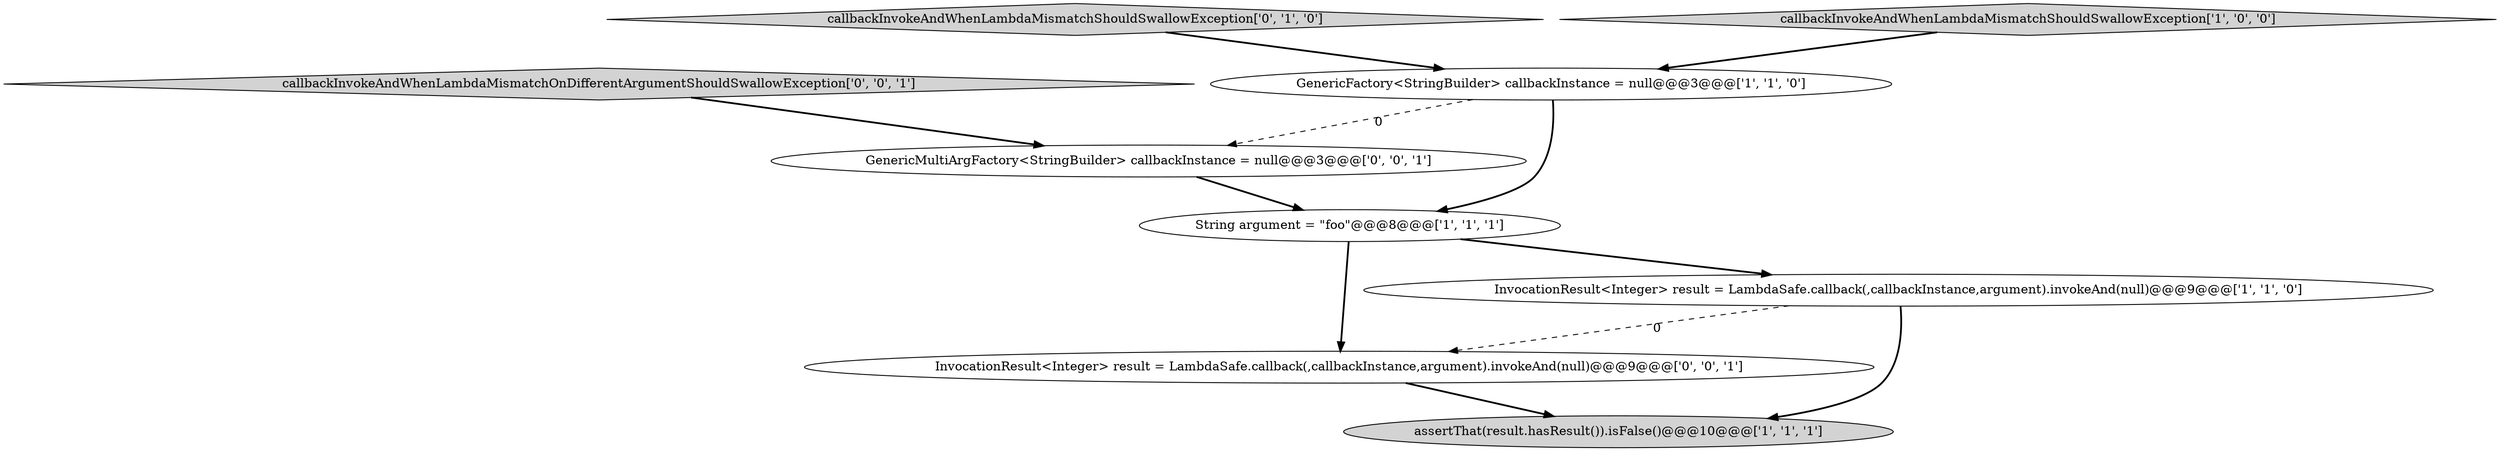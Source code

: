 digraph {
6 [style = filled, label = "callbackInvokeAndWhenLambdaMismatchOnDifferentArgumentShouldSwallowException['0', '0', '1']", fillcolor = lightgray, shape = diamond image = "AAA0AAABBB3BBB"];
1 [style = filled, label = "String argument = \"foo\"@@@8@@@['1', '1', '1']", fillcolor = white, shape = ellipse image = "AAA0AAABBB1BBB"];
7 [style = filled, label = "InvocationResult<Integer> result = LambdaSafe.callback(,callbackInstance,argument).invokeAnd(null)@@@9@@@['0', '0', '1']", fillcolor = white, shape = ellipse image = "AAA0AAABBB3BBB"];
2 [style = filled, label = "InvocationResult<Integer> result = LambdaSafe.callback(,callbackInstance,argument).invokeAnd(null)@@@9@@@['1', '1', '0']", fillcolor = white, shape = ellipse image = "AAA0AAABBB1BBB"];
3 [style = filled, label = "assertThat(result.hasResult()).isFalse()@@@10@@@['1', '1', '1']", fillcolor = lightgray, shape = ellipse image = "AAA0AAABBB1BBB"];
5 [style = filled, label = "callbackInvokeAndWhenLambdaMismatchShouldSwallowException['0', '1', '0']", fillcolor = lightgray, shape = diamond image = "AAA0AAABBB2BBB"];
8 [style = filled, label = "GenericMultiArgFactory<StringBuilder> callbackInstance = null@@@3@@@['0', '0', '1']", fillcolor = white, shape = ellipse image = "AAA0AAABBB3BBB"];
4 [style = filled, label = "GenericFactory<StringBuilder> callbackInstance = null@@@3@@@['1', '1', '0']", fillcolor = white, shape = ellipse image = "AAA0AAABBB1BBB"];
0 [style = filled, label = "callbackInvokeAndWhenLambdaMismatchShouldSwallowException['1', '0', '0']", fillcolor = lightgray, shape = diamond image = "AAA0AAABBB1BBB"];
6->8 [style = bold, label=""];
8->1 [style = bold, label=""];
1->2 [style = bold, label=""];
4->1 [style = bold, label=""];
2->7 [style = dashed, label="0"];
0->4 [style = bold, label=""];
1->7 [style = bold, label=""];
7->3 [style = bold, label=""];
5->4 [style = bold, label=""];
2->3 [style = bold, label=""];
4->8 [style = dashed, label="0"];
}
